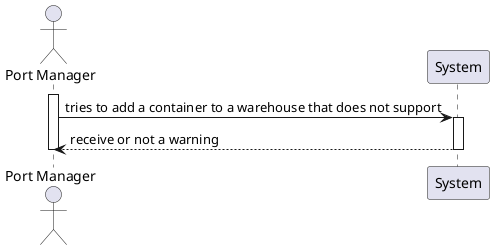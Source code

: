 @startuml
'https://plantuml.com/sequence-diagram

actor "Port Manager" as PM
participant "System" as SY

activate PM
PM -> SY : tries to add a container to a warehouse that does not support
activate SY
SY --> PM : receive or not a warning
deactivate SY
deactivate PM
@enduml